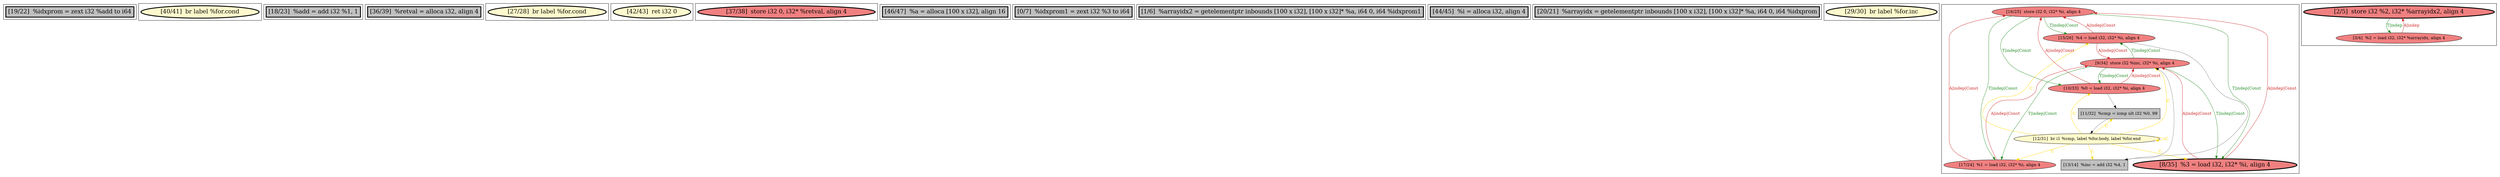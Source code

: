 
digraph G {





subgraph cluster13 {


node85 [penwidth=3.0,fontsize=20,fillcolor=grey,label="[19/22]  %idxprom = zext i32 %add to i64",shape=rectangle,style=filled ]



}

subgraph cluster11 {


node83 [penwidth=3.0,fontsize=20,fillcolor=lemonchiffon,label="[40/41]  br label %for.cond",shape=ellipse,style=filled ]



}

subgraph cluster10 {


node82 [penwidth=3.0,fontsize=20,fillcolor=grey,label="[18/23]  %add = add i32 %1, 1",shape=rectangle,style=filled ]



}

subgraph cluster9 {


node81 [penwidth=3.0,fontsize=20,fillcolor=grey,label="[36/39]  %retval = alloca i32, align 4",shape=rectangle,style=filled ]



}

subgraph cluster8 {


node80 [penwidth=3.0,fontsize=20,fillcolor=lemonchiffon,label="[27/28]  br label %for.cond",shape=ellipse,style=filled ]



}

subgraph cluster7 {


node79 [penwidth=3.0,fontsize=20,fillcolor=lemonchiffon,label="[42/43]  ret i32 0",shape=ellipse,style=filled ]



}

subgraph cluster14 {


node86 [penwidth=3.0,fontsize=20,fillcolor=lightcoral,label="[37/38]  store i32 0, i32* %retval, align 4",shape=ellipse,style=filled ]



}

subgraph cluster6 {


node78 [penwidth=3.0,fontsize=20,fillcolor=grey,label="[46/47]  %a = alloca [100 x i32], align 16",shape=rectangle,style=filled ]



}

subgraph cluster0 {


node63 [penwidth=3.0,fontsize=20,fillcolor=grey,label="[0/7]  %idxprom1 = zext i32 %3 to i64",shape=rectangle,style=filled ]



}

subgraph cluster12 {


node84 [penwidth=3.0,fontsize=20,fillcolor=grey,label="[1/6]  %arrayidx2 = getelementptr inbounds [100 x i32], [100 x i32]* %a, i64 0, i64 %idxprom1",shape=rectangle,style=filled ]



}

subgraph cluster5 {


node77 [penwidth=3.0,fontsize=20,fillcolor=grey,label="[44/45]  %i = alloca i32, align 4",shape=rectangle,style=filled ]



}

subgraph cluster1 {


node64 [penwidth=3.0,fontsize=20,fillcolor=grey,label="[20/21]  %arrayidx = getelementptr inbounds [100 x i32], [100 x i32]* %a, i64 0, i64 %idxprom",shape=rectangle,style=filled ]



}

subgraph cluster2 {


node65 [penwidth=3.0,fontsize=20,fillcolor=lemonchiffon,label="[29/30]  br label %for.inc",shape=ellipse,style=filled ]



}

subgraph cluster3 {


node74 [fillcolor=lightcoral,label="[16/25]  store i32 0, i32* %i, align 4",shape=ellipse,style=filled ]
node72 [fillcolor=lemonchiffon,label="[12/31]  br i1 %cmp, label %for.body, label %for.end",shape=ellipse,style=filled ]
node73 [fillcolor=lightcoral,label="[15/26]  %4 = load i32, i32* %i, align 4",shape=ellipse,style=filled ]
node66 [fillcolor=grey,label="[13/14]  %inc = add i32 %4, 1",shape=rectangle,style=filled ]
node68 [fillcolor=lightcoral,label="[9/34]  store i32 %inc, i32* %i, align 4",shape=ellipse,style=filled ]
node69 [fillcolor=lightcoral,label="[17/24]  %1 = load i32, i32* %i, align 4",shape=ellipse,style=filled ]
node67 [fillcolor=grey,label="[11/32]  %cmp = icmp ult i32 %0, 99",shape=rectangle,style=filled ]
node70 [fillcolor=lightcoral,label="[10/33]  %0 = load i32, i32* %i, align 4",shape=ellipse,style=filled ]
node71 [penwidth=3.0,fontsize=20,fillcolor=lightcoral,label="[8/35]  %3 = load i32, i32* %i, align 4",shape=ellipse,style=filled ]

node74->node71 [style=solid,color=forestgreen,label="T|indep|Const",penwidth=1.0,fontcolor=forestgreen ]
node73->node66 [style=solid,color=black,label="",penwidth=0.5,fontcolor=black ]
node72->node66 [style=solid,color=gold,label="C",penwidth=1.0,fontcolor=gold ]
node68->node73 [style=solid,color=forestgreen,label="T|indep|Const",penwidth=1.0,fontcolor=forestgreen ]
node74->node69 [style=solid,color=forestgreen,label="T|indep|Const",penwidth=1.0,fontcolor=forestgreen ]
node72->node67 [style=solid,color=gold,label="C",penwidth=1.0,fontcolor=gold ]
node67->node72 [style=solid,color=black,label="",penwidth=0.5,fontcolor=black ]
node71->node68 [style=solid,color=firebrick3,label="A|indep|Const",penwidth=1.0,fontcolor=firebrick3 ]
node70->node67 [style=solid,color=black,label="",penwidth=0.5,fontcolor=black ]
node72->node69 [style=solid,color=gold,label="C",penwidth=1.0,fontcolor=gold ]
node72->node73 [style=solid,color=gold,label="C",penwidth=1.0,fontcolor=gold ]
node69->node74 [style=solid,color=firebrick3,label="A|indep|Const",penwidth=1.0,fontcolor=firebrick3 ]
node73->node74 [style=solid,color=firebrick3,label="A|indep|Const",penwidth=1.0,fontcolor=firebrick3 ]
node68->node69 [style=solid,color=forestgreen,label="T|indep|Const",penwidth=1.0,fontcolor=forestgreen ]
node66->node68 [style=solid,color=black,label="",penwidth=0.5,fontcolor=black ]
node72->node68 [style=solid,color=gold,label="C",penwidth=1.0,fontcolor=gold ]
node72->node70 [style=solid,color=gold,label="C",penwidth=1.0,fontcolor=gold ]
node71->node74 [style=solid,color=firebrick3,label="A|indep|Const",penwidth=1.0,fontcolor=firebrick3 ]
node72->node72 [style=solid,color=gold,label="C",penwidth=1.0,fontcolor=gold ]
node74->node73 [style=solid,color=forestgreen,label="T|indep|Const",penwidth=1.0,fontcolor=forestgreen ]
node68->node70 [style=solid,color=forestgreen,label="T|indep|Const",penwidth=1.0,fontcolor=forestgreen ]
node70->node68 [style=solid,color=firebrick3,label="A|indep|Const",penwidth=1.0,fontcolor=firebrick3 ]
node73->node68 [style=solid,color=firebrick3,label="A|indep|Const",penwidth=1.0,fontcolor=firebrick3 ]
node68->node71 [style=solid,color=forestgreen,label="T|indep|Const",penwidth=1.0,fontcolor=forestgreen ]
node72->node71 [style=solid,color=gold,label="C",penwidth=1.0,fontcolor=gold ]
node74->node70 [style=solid,color=forestgreen,label="T|indep|Const",penwidth=1.0,fontcolor=forestgreen ]
node70->node74 [style=solid,color=firebrick3,label="A|indep|Const",penwidth=1.0,fontcolor=firebrick3 ]
node69->node68 [style=solid,color=firebrick3,label="A|indep|Const",penwidth=1.0,fontcolor=firebrick3 ]


}

subgraph cluster4 {


node76 [penwidth=3.0,fontsize=20,fillcolor=lightcoral,label="[2/5]  store i32 %2, i32* %arrayidx2, align 4",shape=ellipse,style=filled ]
node75 [fillcolor=lightcoral,label="[3/4]  %2 = load i32, i32* %arrayidx, align 4",shape=ellipse,style=filled ]

node75->node76 [style=solid,color=firebrick3,label="A|indep",penwidth=1.0,fontcolor=firebrick3 ]
node76->node75 [style=solid,color=forestgreen,label="T|indep",penwidth=1.0,fontcolor=forestgreen ]


}

}
